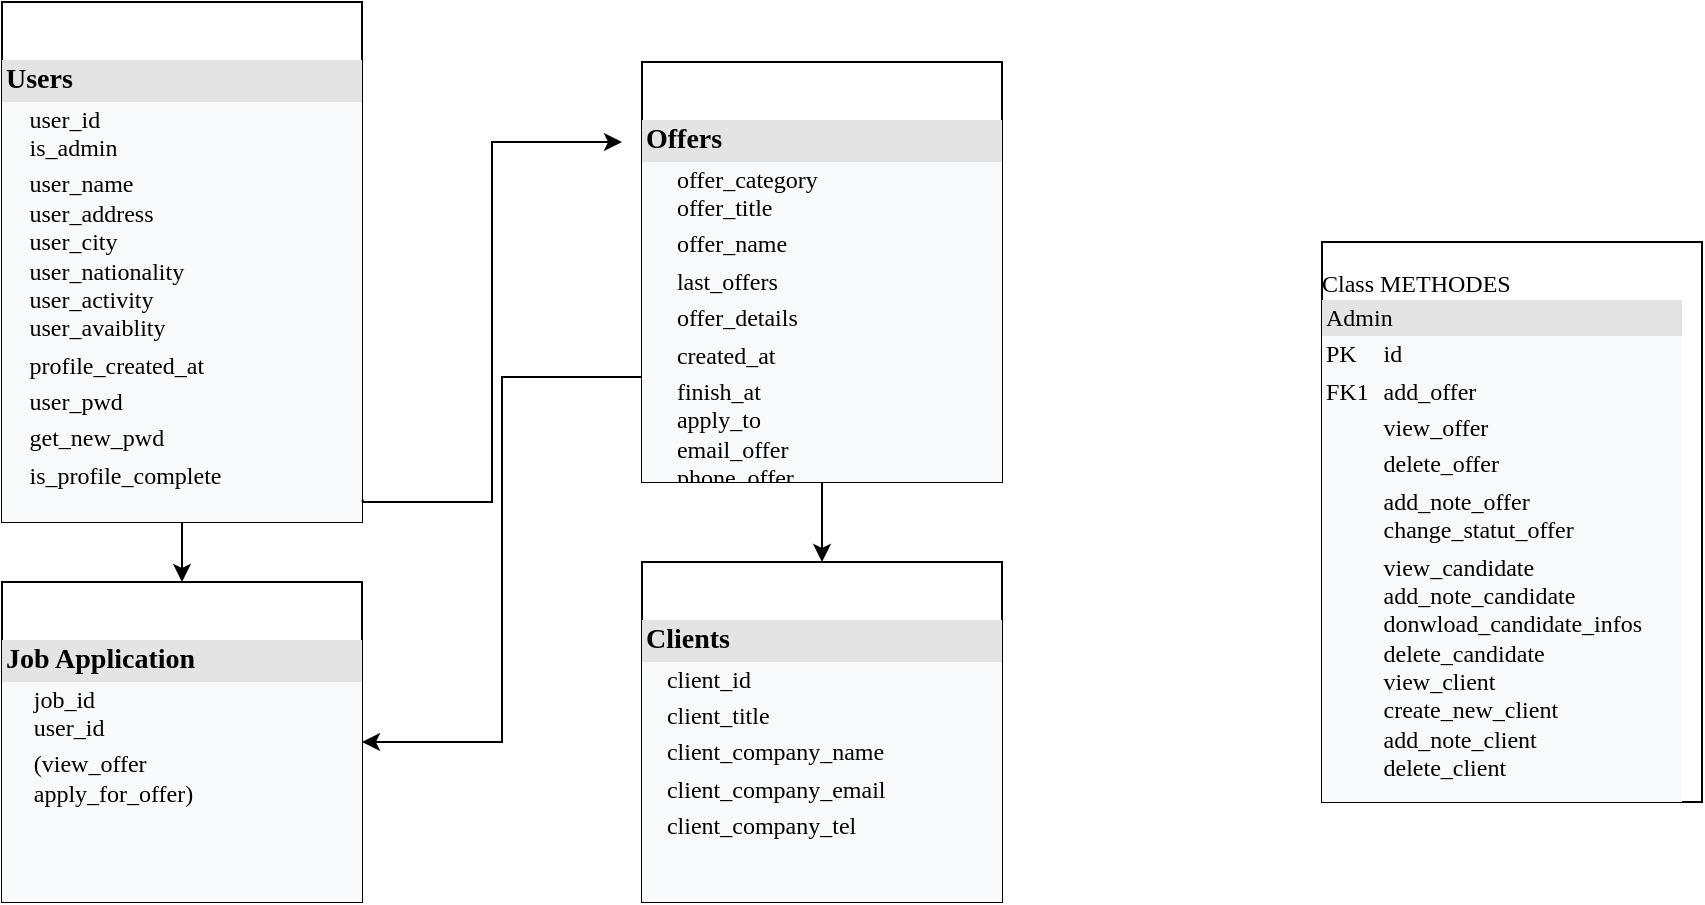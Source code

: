 <mxfile version="17.4.6" type="github">
  <diagram name="Page-1" id="2ca16b54-16f6-2749-3443-fa8db7711227">
    <mxGraphModel dx="1250" dy="539" grid="1" gridSize="10" guides="1" tooltips="1" connect="1" arrows="1" fold="1" page="1" pageScale="1" pageWidth="1100" pageHeight="850" background="none" math="0" shadow="0">
      <root>
        <mxCell id="0" />
        <mxCell id="1" parent="0" />
        <mxCell id="-KtRpZL5dUo9tvPGlUzb-15" style="edgeStyle=orthogonalEdgeStyle;rounded=0;orthogonalLoop=1;jettySize=auto;html=1;fontSize=12;entryX=1;entryY=0.5;entryDx=0;entryDy=0;exitX=0;exitY=0.75;exitDx=0;exitDy=0;" edge="1" parent="1" source="2ed32ef02a7f4228-12" target="-KtRpZL5dUo9tvPGlUzb-7">
          <mxGeometry relative="1" as="geometry">
            <mxPoint x="460" y="460" as="targetPoint" />
          </mxGeometry>
        </mxCell>
        <mxCell id="-KtRpZL5dUo9tvPGlUzb-21" style="edgeStyle=orthogonalEdgeStyle;rounded=0;orthogonalLoop=1;jettySize=auto;html=1;exitX=0.5;exitY=1;exitDx=0;exitDy=0;entryX=0.5;entryY=0;entryDx=0;entryDy=0;fontSize=12;" edge="1" parent="1" source="2ed32ef02a7f4228-12" target="-KtRpZL5dUo9tvPGlUzb-4">
          <mxGeometry relative="1" as="geometry" />
        </mxCell>
        <mxCell id="2ed32ef02a7f4228-12" value="&lt;br&gt;&lt;br&gt;&lt;div style=&quot;color: rgb(0 , 0 , 0) ; font-family: &amp;#34;verdana&amp;#34; ; font-style: normal ; letter-spacing: normal ; text-align: left ; text-indent: 0px ; text-transform: none ; word-spacing: 0px ; box-sizing: border-box ; width: 180px ; background: rgb(228 , 228 , 228) ; padding: 2px&quot;&gt;&lt;b&gt;&lt;font style=&quot;font-size: 14px&quot;&gt;Offers&lt;/font&gt;&lt;/b&gt;&lt;/div&gt;&lt;table cellpadding=&quot;2&quot; cellspacing=&quot;0&quot; style=&quot;color: rgb(0 , 0 , 0) ; font-family: &amp;#34;verdana&amp;#34; ; font-size: 1em ; font-style: normal ; font-weight: 400 ; letter-spacing: normal ; text-align: left ; text-transform: none ; word-spacing: 0px ; background-color: rgb(248 , 249 , 250) ; width: 180px&quot;&gt;&lt;tbody&gt;&lt;tr&gt;&lt;td&gt;&lt;br&gt;&lt;/td&gt;&lt;td&gt;offer_category&lt;br&gt;offer_title&lt;/td&gt;&lt;/tr&gt;&lt;tr&gt;&lt;td&gt;&lt;span style=&quot;white-space: pre&quot;&gt;	&lt;/span&gt;&lt;br&gt;&lt;/td&gt;&lt;td&gt;offer_name&lt;/td&gt;&lt;/tr&gt;&lt;tr&gt;&lt;td&gt;&lt;/td&gt;&lt;td&gt;last_offers&lt;/td&gt;&lt;/tr&gt;&lt;tr&gt;&lt;td&gt;&lt;br&gt;&lt;/td&gt;&lt;td&gt;offer_details&lt;br&gt;&lt;/td&gt;&lt;/tr&gt;&lt;tr&gt;&lt;td&gt;&lt;br&gt;&lt;/td&gt;&lt;td&gt;created_at&lt;/td&gt;&lt;/tr&gt;&lt;tr&gt;&lt;td&gt;&lt;br&gt;&lt;/td&gt;&lt;td&gt;finish_at&lt;br&gt;apply_to&lt;br&gt;email_offer&lt;br&gt;phone_offer&lt;br&gt;&lt;br&gt;&lt;/td&gt;&lt;/tr&gt;&lt;/tbody&gt;&lt;/table&gt;" style="verticalAlign=top;align=left;overflow=fill;html=1;rounded=0;shadow=0;comic=0;labelBackgroundColor=none;strokeWidth=1;fontFamily=Verdana;fontSize=12" parent="1" vertex="1">
          <mxGeometry x="500" y="70" width="180" height="210" as="geometry" />
        </mxCell>
        <mxCell id="-KtRpZL5dUo9tvPGlUzb-4" value="&lt;br&gt;&lt;br&gt;&lt;div style=&quot;color: rgb(0 , 0 , 0) ; font-family: &amp;#34;verdana&amp;#34; ; font-style: normal ; letter-spacing: normal ; text-align: left ; text-indent: 0px ; text-transform: none ; word-spacing: 0px ; box-sizing: border-box ; width: 180px ; background: rgb(228 , 228 , 228) ; padding: 2px ; font-size: 14px&quot;&gt;&lt;b&gt;&lt;font style=&quot;font-size: 14px&quot;&gt;Clients&lt;/font&gt;&lt;/b&gt;&lt;/div&gt;&lt;table cellpadding=&quot;2&quot; cellspacing=&quot;0&quot; style=&quot;color: rgb(0 , 0 , 0) ; font-family: &amp;#34;verdana&amp;#34; ; font-style: normal ; font-weight: 400 ; letter-spacing: normal ; text-align: left ; text-transform: none ; word-spacing: 0px ; background-color: rgb(248 , 249 , 250) ; width: 180px&quot;&gt;&lt;tbody&gt;&lt;tr&gt;&lt;td&gt;&lt;br&gt;&lt;/td&gt;&lt;td&gt;client_id&lt;/td&gt;&lt;/tr&gt;&lt;tr&gt;&lt;td&gt;&lt;span style=&quot;white-space: pre&quot;&gt;	&lt;/span&gt;&lt;br&gt;&lt;/td&gt;&lt;td&gt;client_title&lt;/td&gt;&lt;/tr&gt;&lt;tr&gt;&lt;td&gt;&lt;/td&gt;&lt;td&gt;client_company_name&lt;/td&gt;&lt;/tr&gt;&lt;tr&gt;&lt;td&gt;&lt;br&gt;&lt;/td&gt;&lt;td&gt;client_company_email&lt;br&gt;&lt;/td&gt;&lt;/tr&gt;&lt;tr&gt;&lt;td&gt;&lt;br&gt;&lt;/td&gt;&lt;td&gt;client_company_tel&lt;br&gt;&lt;/td&gt;&lt;/tr&gt;&lt;tr&gt;&lt;td&gt;&lt;br&gt;&lt;/td&gt;&lt;td&gt;&lt;br&gt;&lt;br&gt;&lt;/td&gt;&lt;/tr&gt;&lt;/tbody&gt;&lt;/table&gt;" style="verticalAlign=top;align=left;overflow=fill;html=1;rounded=0;shadow=0;comic=0;labelBackgroundColor=none;strokeWidth=1;fontFamily=Verdana;fontSize=12" vertex="1" parent="1">
          <mxGeometry x="500" y="320" width="180" height="170" as="geometry" />
        </mxCell>
        <mxCell id="-KtRpZL5dUo9tvPGlUzb-5" value="&lt;br&gt;Class METHODES&lt;br&gt;&lt;div style=&quot;color: rgb(0 , 0 , 0) ; font-family: &amp;#34;verdana&amp;#34; ; font-size: 12px ; font-style: normal ; font-weight: 400 ; letter-spacing: normal ; text-align: left ; text-indent: 0px ; text-transform: none ; word-spacing: 0px ; box-sizing: border-box ; width: 180px ; background: rgb(228 , 228 , 228) ; padding: 2px&quot;&gt;Admin&lt;/div&gt;&lt;table cellpadding=&quot;2&quot; cellspacing=&quot;0&quot; style=&quot;color: rgb(0 , 0 , 0) ; font-family: &amp;#34;verdana&amp;#34; ; font-size: 1em ; font-style: normal ; font-weight: 400 ; letter-spacing: normal ; text-align: left ; text-transform: none ; word-spacing: 0px ; background-color: rgb(248 , 249 , 250) ; width: 180px&quot;&gt;&lt;tbody&gt;&lt;tr&gt;&lt;td&gt;PK&lt;/td&gt;&lt;td&gt;id&lt;/td&gt;&lt;/tr&gt;&lt;tr&gt;&lt;td&gt;FK1&lt;/td&gt;&lt;td&gt;add_offer&lt;/td&gt;&lt;/tr&gt;&lt;tr&gt;&lt;td&gt;&lt;/td&gt;&lt;td&gt;view_offer&lt;/td&gt;&lt;/tr&gt;&lt;tr&gt;&lt;td&gt;&lt;br&gt;&lt;/td&gt;&lt;td&gt;delete_offer&lt;br&gt;&lt;/td&gt;&lt;/tr&gt;&lt;tr&gt;&lt;td&gt;&lt;br&gt;&lt;/td&gt;&lt;td&gt;add_note_offer&lt;br&gt;change_statut_offer&lt;/td&gt;&lt;/tr&gt;&lt;tr&gt;&lt;td&gt;&lt;br&gt;&lt;/td&gt;&lt;td&gt;view_candidate&lt;br&gt;add_note_candidate&lt;br&gt;donwload_candidate_infos&lt;br&gt;delete_candidate&lt;br&gt;view_client&lt;br&gt;create_new_client&lt;br&gt;add_note_client&lt;br&gt;delete_client&lt;br&gt;&lt;br&gt;&lt;/td&gt;&lt;/tr&gt;&lt;/tbody&gt;&lt;/table&gt;" style="verticalAlign=top;align=left;overflow=fill;html=1;rounded=0;shadow=0;comic=0;labelBackgroundColor=none;strokeWidth=1;fontFamily=Verdana;fontSize=12" vertex="1" parent="1">
          <mxGeometry x="840" y="160" width="190" height="280" as="geometry" />
        </mxCell>
        <mxCell id="-KtRpZL5dUo9tvPGlUzb-20" style="edgeStyle=orthogonalEdgeStyle;rounded=0;orthogonalLoop=1;jettySize=auto;html=1;exitX=0.5;exitY=1;exitDx=0;exitDy=0;entryX=0.5;entryY=0;entryDx=0;entryDy=0;fontSize=12;" edge="1" parent="1" source="-KtRpZL5dUo9tvPGlUzb-6" target="-KtRpZL5dUo9tvPGlUzb-7">
          <mxGeometry relative="1" as="geometry" />
        </mxCell>
        <mxCell id="-KtRpZL5dUo9tvPGlUzb-6" value="&lt;br&gt;&lt;br&gt;&lt;div style=&quot;color: rgb(0 , 0 , 0) ; font-family: &amp;#34;verdana&amp;#34; ; font-style: normal ; letter-spacing: normal ; text-align: left ; text-indent: 0px ; text-transform: none ; word-spacing: 0px ; box-sizing: border-box ; width: 180px ; background: rgb(228 , 228 , 228) ; padding: 2px&quot;&gt;&lt;b&gt;&lt;font style=&quot;font-size: 14px&quot;&gt;Users&lt;/font&gt;&lt;/b&gt;&lt;/div&gt;&lt;table cellpadding=&quot;2&quot; cellspacing=&quot;0&quot; style=&quot;color: rgb(0 , 0 , 0) ; font-family: &amp;#34;verdana&amp;#34; ; font-size: 1em ; font-style: normal ; font-weight: 400 ; letter-spacing: normal ; text-align: left ; text-transform: none ; word-spacing: 0px ; background-color: rgb(248 , 249 , 250) ; width: 180px&quot;&gt;&lt;tbody&gt;&lt;tr&gt;&lt;td&gt;&lt;span style=&quot;white-space: pre&quot;&gt;	&lt;/span&gt;&lt;br&gt;&lt;/td&gt;&lt;td&gt;user_id&lt;br&gt;is_admin&lt;/td&gt;&lt;/tr&gt;&lt;tr&gt;&lt;td&gt;&lt;/td&gt;&lt;td&gt;user_name&lt;br&gt;user_address&lt;br&gt;user_city&lt;br&gt;user_nationality&lt;br&gt;user_activity&lt;br&gt;user_avaiblity&lt;/td&gt;&lt;/tr&gt;&lt;tr&gt;&lt;td&gt;&lt;/td&gt;&lt;td&gt;profile_created_at&lt;br&gt;&lt;/td&gt;&lt;/tr&gt;&lt;tr&gt;&lt;td&gt;&lt;br&gt;&lt;/td&gt;&lt;td&gt;user_pwd&lt;br&gt;&lt;/td&gt;&lt;/tr&gt;&lt;tr&gt;&lt;td&gt;&lt;br&gt;&lt;/td&gt;&lt;td&gt;get_new_pwd&lt;br&gt;&lt;/td&gt;&lt;/tr&gt;&lt;tr&gt;&lt;td&gt;&lt;br&gt;&lt;/td&gt;&lt;td&gt;is_profile_complete&lt;br&gt;&lt;br&gt;&lt;/td&gt;&lt;/tr&gt;&lt;/tbody&gt;&lt;/table&gt;" style="verticalAlign=top;align=left;overflow=fill;html=1;rounded=0;shadow=0;comic=0;labelBackgroundColor=none;strokeWidth=1;fontFamily=Verdana;fontSize=12" vertex="1" parent="1">
          <mxGeometry x="180" y="40" width="180" height="260" as="geometry" />
        </mxCell>
        <mxCell id="-KtRpZL5dUo9tvPGlUzb-7" value="&lt;br&gt;&lt;br&gt;&lt;div style=&quot;color: rgb(0 , 0 , 0) ; font-family: &amp;#34;verdana&amp;#34; ; font-style: normal ; letter-spacing: normal ; text-align: left ; text-indent: 0px ; text-transform: none ; word-spacing: 0px ; box-sizing: border-box ; width: 180px ; background: rgb(228 , 228 , 228) ; padding: 2px ; font-size: 14px&quot;&gt;&lt;b&gt;&lt;font style=&quot;font-size: 14px&quot;&gt;Job Application&lt;/font&gt;&lt;/b&gt;&lt;/div&gt;&lt;table cellpadding=&quot;2&quot; cellspacing=&quot;0&quot; style=&quot;color: rgb(0 , 0 , 0) ; font-family: &amp;#34;verdana&amp;#34; ; font-style: normal ; font-weight: 400 ; letter-spacing: normal ; text-align: left ; text-transform: none ; word-spacing: 0px ; background-color: rgb(248 , 249 , 250) ; width: 180px&quot;&gt;&lt;tbody&gt;&lt;tr&gt;&lt;td&gt;&lt;span style=&quot;white-space: pre&quot;&gt;	&lt;/span&gt;&lt;br&gt;&lt;/td&gt;&lt;td&gt;job_id&lt;br&gt;user_id&lt;/td&gt;&lt;/tr&gt;&lt;tr&gt;&lt;td&gt;&lt;br&gt;&lt;/td&gt;&lt;td&gt;(view_offer&lt;br&gt;apply_for_offer)&lt;br&gt;&lt;/td&gt;&lt;/tr&gt;&lt;tr&gt;&lt;td&gt;&lt;/td&gt;&lt;td&gt;&lt;/td&gt;&lt;/tr&gt;&lt;tr&gt;&lt;td&gt;&lt;br&gt;&lt;/td&gt;&lt;td&gt;&lt;br&gt;&lt;/td&gt;&lt;/tr&gt;&lt;tr&gt;&lt;td&gt;&lt;/td&gt;&lt;td&gt;&lt;br&gt;&lt;br&gt;&lt;/td&gt;&lt;/tr&gt;&lt;/tbody&gt;&lt;/table&gt;" style="verticalAlign=top;align=left;overflow=fill;html=1;rounded=0;shadow=0;comic=0;labelBackgroundColor=none;strokeWidth=1;fontFamily=Verdana;fontSize=12" vertex="1" parent="1">
          <mxGeometry x="180" y="330" width="180" height="160" as="geometry" />
        </mxCell>
        <mxCell id="-KtRpZL5dUo9tvPGlUzb-14" style="edgeStyle=orthogonalEdgeStyle;rounded=0;orthogonalLoop=1;jettySize=auto;html=1;fontSize=12;entryX=1.002;entryY=0.957;entryDx=0;entryDy=0;entryPerimeter=0;exitX=1.002;exitY=0.957;exitDx=0;exitDy=0;exitPerimeter=0;" edge="1" parent="1" source="-KtRpZL5dUo9tvPGlUzb-6">
          <mxGeometry relative="1" as="geometry">
            <mxPoint x="370" y="290" as="sourcePoint" />
            <mxPoint x="490" y="110" as="targetPoint" />
            <Array as="points">
              <mxPoint x="425" y="290" />
              <mxPoint x="425" y="110" />
            </Array>
          </mxGeometry>
        </mxCell>
      </root>
    </mxGraphModel>
  </diagram>
</mxfile>
